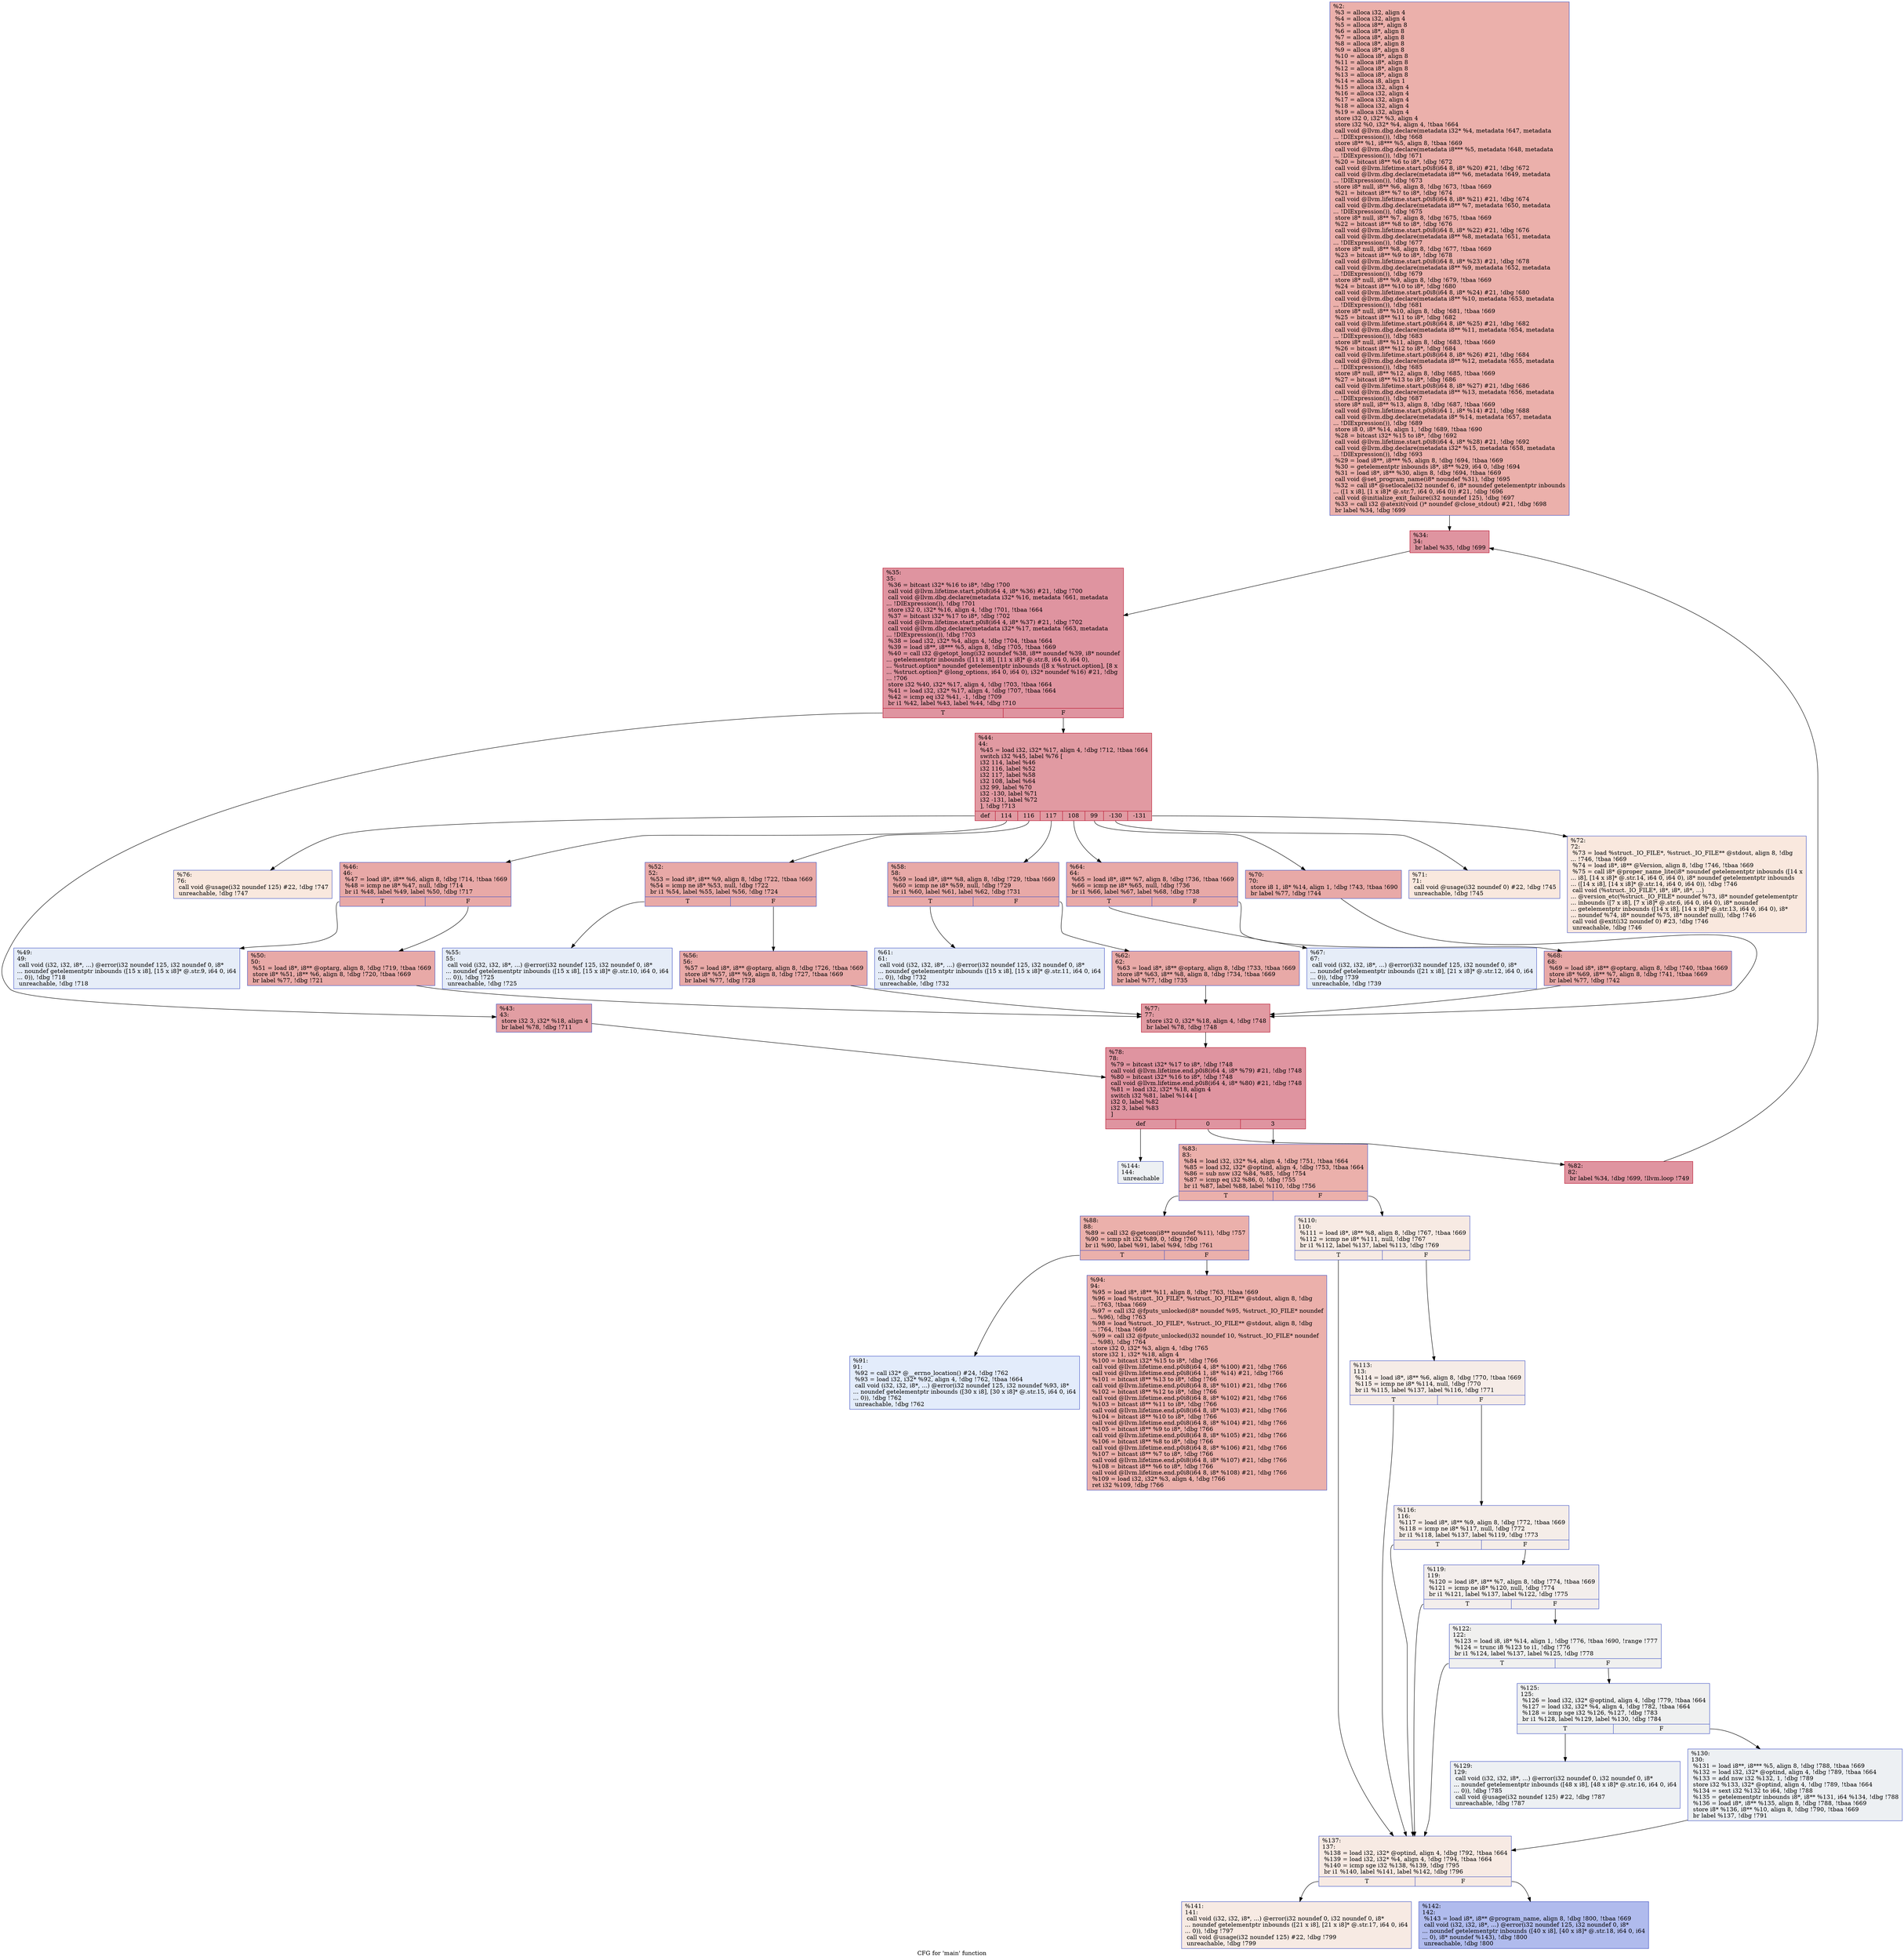 digraph "CFG for 'main' function" {
	label="CFG for 'main' function";

	Node0x189b930 [shape=record,color="#3d50c3ff", style=filled, fillcolor="#d24b4070",label="{%2:\l  %3 = alloca i32, align 4\l  %4 = alloca i32, align 4\l  %5 = alloca i8**, align 8\l  %6 = alloca i8*, align 8\l  %7 = alloca i8*, align 8\l  %8 = alloca i8*, align 8\l  %9 = alloca i8*, align 8\l  %10 = alloca i8*, align 8\l  %11 = alloca i8*, align 8\l  %12 = alloca i8*, align 8\l  %13 = alloca i8*, align 8\l  %14 = alloca i8, align 1\l  %15 = alloca i32, align 4\l  %16 = alloca i32, align 4\l  %17 = alloca i32, align 4\l  %18 = alloca i32, align 4\l  %19 = alloca i32, align 4\l  store i32 0, i32* %3, align 4\l  store i32 %0, i32* %4, align 4, !tbaa !664\l  call void @llvm.dbg.declare(metadata i32* %4, metadata !647, metadata\l... !DIExpression()), !dbg !668\l  store i8** %1, i8*** %5, align 8, !tbaa !669\l  call void @llvm.dbg.declare(metadata i8*** %5, metadata !648, metadata\l... !DIExpression()), !dbg !671\l  %20 = bitcast i8** %6 to i8*, !dbg !672\l  call void @llvm.lifetime.start.p0i8(i64 8, i8* %20) #21, !dbg !672\l  call void @llvm.dbg.declare(metadata i8** %6, metadata !649, metadata\l... !DIExpression()), !dbg !673\l  store i8* null, i8** %6, align 8, !dbg !673, !tbaa !669\l  %21 = bitcast i8** %7 to i8*, !dbg !674\l  call void @llvm.lifetime.start.p0i8(i64 8, i8* %21) #21, !dbg !674\l  call void @llvm.dbg.declare(metadata i8** %7, metadata !650, metadata\l... !DIExpression()), !dbg !675\l  store i8* null, i8** %7, align 8, !dbg !675, !tbaa !669\l  %22 = bitcast i8** %8 to i8*, !dbg !676\l  call void @llvm.lifetime.start.p0i8(i64 8, i8* %22) #21, !dbg !676\l  call void @llvm.dbg.declare(metadata i8** %8, metadata !651, metadata\l... !DIExpression()), !dbg !677\l  store i8* null, i8** %8, align 8, !dbg !677, !tbaa !669\l  %23 = bitcast i8** %9 to i8*, !dbg !678\l  call void @llvm.lifetime.start.p0i8(i64 8, i8* %23) #21, !dbg !678\l  call void @llvm.dbg.declare(metadata i8** %9, metadata !652, metadata\l... !DIExpression()), !dbg !679\l  store i8* null, i8** %9, align 8, !dbg !679, !tbaa !669\l  %24 = bitcast i8** %10 to i8*, !dbg !680\l  call void @llvm.lifetime.start.p0i8(i64 8, i8* %24) #21, !dbg !680\l  call void @llvm.dbg.declare(metadata i8** %10, metadata !653, metadata\l... !DIExpression()), !dbg !681\l  store i8* null, i8** %10, align 8, !dbg !681, !tbaa !669\l  %25 = bitcast i8** %11 to i8*, !dbg !682\l  call void @llvm.lifetime.start.p0i8(i64 8, i8* %25) #21, !dbg !682\l  call void @llvm.dbg.declare(metadata i8** %11, metadata !654, metadata\l... !DIExpression()), !dbg !683\l  store i8* null, i8** %11, align 8, !dbg !683, !tbaa !669\l  %26 = bitcast i8** %12 to i8*, !dbg !684\l  call void @llvm.lifetime.start.p0i8(i64 8, i8* %26) #21, !dbg !684\l  call void @llvm.dbg.declare(metadata i8** %12, metadata !655, metadata\l... !DIExpression()), !dbg !685\l  store i8* null, i8** %12, align 8, !dbg !685, !tbaa !669\l  %27 = bitcast i8** %13 to i8*, !dbg !686\l  call void @llvm.lifetime.start.p0i8(i64 8, i8* %27) #21, !dbg !686\l  call void @llvm.dbg.declare(metadata i8** %13, metadata !656, metadata\l... !DIExpression()), !dbg !687\l  store i8* null, i8** %13, align 8, !dbg !687, !tbaa !669\l  call void @llvm.lifetime.start.p0i8(i64 1, i8* %14) #21, !dbg !688\l  call void @llvm.dbg.declare(metadata i8* %14, metadata !657, metadata\l... !DIExpression()), !dbg !689\l  store i8 0, i8* %14, align 1, !dbg !689, !tbaa !690\l  %28 = bitcast i32* %15 to i8*, !dbg !692\l  call void @llvm.lifetime.start.p0i8(i64 4, i8* %28) #21, !dbg !692\l  call void @llvm.dbg.declare(metadata i32* %15, metadata !658, metadata\l... !DIExpression()), !dbg !693\l  %29 = load i8**, i8*** %5, align 8, !dbg !694, !tbaa !669\l  %30 = getelementptr inbounds i8*, i8** %29, i64 0, !dbg !694\l  %31 = load i8*, i8** %30, align 8, !dbg !694, !tbaa !669\l  call void @set_program_name(i8* noundef %31), !dbg !695\l  %32 = call i8* @setlocale(i32 noundef 6, i8* noundef getelementptr inbounds\l... ([1 x i8], [1 x i8]* @.str.7, i64 0, i64 0)) #21, !dbg !696\l  call void @initialize_exit_failure(i32 noundef 125), !dbg !697\l  %33 = call i32 @atexit(void ()* noundef @close_stdout) #21, !dbg !698\l  br label %34, !dbg !699\l}"];
	Node0x189b930 -> Node0x189bad0;
	Node0x189bad0 [shape=record,color="#b70d28ff", style=filled, fillcolor="#b70d2870",label="{%34:\l34:                                               \l  br label %35, !dbg !699\l}"];
	Node0x189bad0 -> Node0x189bb20;
	Node0x189bb20 [shape=record,color="#b70d28ff", style=filled, fillcolor="#b70d2870",label="{%35:\l35:                                               \l  %36 = bitcast i32* %16 to i8*, !dbg !700\l  call void @llvm.lifetime.start.p0i8(i64 4, i8* %36) #21, !dbg !700\l  call void @llvm.dbg.declare(metadata i32* %16, metadata !661, metadata\l... !DIExpression()), !dbg !701\l  store i32 0, i32* %16, align 4, !dbg !701, !tbaa !664\l  %37 = bitcast i32* %17 to i8*, !dbg !702\l  call void @llvm.lifetime.start.p0i8(i64 4, i8* %37) #21, !dbg !702\l  call void @llvm.dbg.declare(metadata i32* %17, metadata !663, metadata\l... !DIExpression()), !dbg !703\l  %38 = load i32, i32* %4, align 4, !dbg !704, !tbaa !664\l  %39 = load i8**, i8*** %5, align 8, !dbg !705, !tbaa !669\l  %40 = call i32 @getopt_long(i32 noundef %38, i8** noundef %39, i8* noundef\l... getelementptr inbounds ([11 x i8], [11 x i8]* @.str.8, i64 0, i64 0),\l... %struct.option* noundef getelementptr inbounds ([8 x %struct.option], [8 x\l... %struct.option]* @long_options, i64 0, i64 0), i32* noundef %16) #21, !dbg\l... !706\l  store i32 %40, i32* %17, align 4, !dbg !703, !tbaa !664\l  %41 = load i32, i32* %17, align 4, !dbg !707, !tbaa !664\l  %42 = icmp eq i32 %41, -1, !dbg !709\l  br i1 %42, label %43, label %44, !dbg !710\l|{<s0>T|<s1>F}}"];
	Node0x189bb20:s0 -> Node0x189bb70;
	Node0x189bb20:s1 -> Node0x189bbc0;
	Node0x189bb70 [shape=record,color="#3d50c3ff", style=filled, fillcolor="#be242e70",label="{%43:\l43:                                               \l  store i32 3, i32* %18, align 4\l  br label %78, !dbg !711\l}"];
	Node0x189bb70 -> Node0x189c160;
	Node0x189bbc0 [shape=record,color="#b70d28ff", style=filled, fillcolor="#bb1b2c70",label="{%44:\l44:                                               \l  %45 = load i32, i32* %17, align 4, !dbg !712, !tbaa !664\l  switch i32 %45, label %76 [\l    i32 114, label %46\l    i32 116, label %52\l    i32 117, label %58\l    i32 108, label %64\l    i32 99, label %70\l    i32 -130, label %71\l    i32 -131, label %72\l  ], !dbg !713\l|{<s0>def|<s1>114|<s2>116|<s3>117|<s4>108|<s5>99|<s6>-130|<s7>-131}}"];
	Node0x189bbc0:s0 -> Node0x189c0c0;
	Node0x189bbc0:s1 -> Node0x189bc10;
	Node0x189bbc0:s2 -> Node0x189bd00;
	Node0x189bbc0:s3 -> Node0x189bdf0;
	Node0x189bbc0:s4 -> Node0x189bee0;
	Node0x189bbc0:s5 -> Node0x189bfd0;
	Node0x189bbc0:s6 -> Node0x189c020;
	Node0x189bbc0:s7 -> Node0x189c070;
	Node0x189bc10 [shape=record,color="#3d50c3ff", style=filled, fillcolor="#ca3b3770",label="{%46:\l46:                                               \l  %47 = load i8*, i8** %6, align 8, !dbg !714, !tbaa !669\l  %48 = icmp ne i8* %47, null, !dbg !714\l  br i1 %48, label %49, label %50, !dbg !717\l|{<s0>T|<s1>F}}"];
	Node0x189bc10:s0 -> Node0x189bc60;
	Node0x189bc10:s1 -> Node0x189bcb0;
	Node0x189bc60 [shape=record,color="#3d50c3ff", style=filled, fillcolor="#c7d7f070",label="{%49:\l49:                                               \l  call void (i32, i32, i8*, ...) @error(i32 noundef 125, i32 noundef 0, i8*\l... noundef getelementptr inbounds ([15 x i8], [15 x i8]* @.str.9, i64 0, i64\l... 0)), !dbg !718\l  unreachable, !dbg !718\l}"];
	Node0x189bcb0 [shape=record,color="#3d50c3ff", style=filled, fillcolor="#ca3b3770",label="{%50:\l50:                                               \l  %51 = load i8*, i8** @optarg, align 8, !dbg !719, !tbaa !669\l  store i8* %51, i8** %6, align 8, !dbg !720, !tbaa !669\l  br label %77, !dbg !721\l}"];
	Node0x189bcb0 -> Node0x189c110;
	Node0x189bd00 [shape=record,color="#3d50c3ff", style=filled, fillcolor="#ca3b3770",label="{%52:\l52:                                               \l  %53 = load i8*, i8** %9, align 8, !dbg !722, !tbaa !669\l  %54 = icmp ne i8* %53, null, !dbg !722\l  br i1 %54, label %55, label %56, !dbg !724\l|{<s0>T|<s1>F}}"];
	Node0x189bd00:s0 -> Node0x189bd50;
	Node0x189bd00:s1 -> Node0x189bda0;
	Node0x189bd50 [shape=record,color="#3d50c3ff", style=filled, fillcolor="#c7d7f070",label="{%55:\l55:                                               \l  call void (i32, i32, i8*, ...) @error(i32 noundef 125, i32 noundef 0, i8*\l... noundef getelementptr inbounds ([15 x i8], [15 x i8]* @.str.10, i64 0, i64\l... 0)), !dbg !725\l  unreachable, !dbg !725\l}"];
	Node0x189bda0 [shape=record,color="#3d50c3ff", style=filled, fillcolor="#ca3b3770",label="{%56:\l56:                                               \l  %57 = load i8*, i8** @optarg, align 8, !dbg !726, !tbaa !669\l  store i8* %57, i8** %9, align 8, !dbg !727, !tbaa !669\l  br label %77, !dbg !728\l}"];
	Node0x189bda0 -> Node0x189c110;
	Node0x189bdf0 [shape=record,color="#3d50c3ff", style=filled, fillcolor="#ca3b3770",label="{%58:\l58:                                               \l  %59 = load i8*, i8** %8, align 8, !dbg !729, !tbaa !669\l  %60 = icmp ne i8* %59, null, !dbg !729\l  br i1 %60, label %61, label %62, !dbg !731\l|{<s0>T|<s1>F}}"];
	Node0x189bdf0:s0 -> Node0x189be40;
	Node0x189bdf0:s1 -> Node0x189be90;
	Node0x189be40 [shape=record,color="#3d50c3ff", style=filled, fillcolor="#c7d7f070",label="{%61:\l61:                                               \l  call void (i32, i32, i8*, ...) @error(i32 noundef 125, i32 noundef 0, i8*\l... noundef getelementptr inbounds ([15 x i8], [15 x i8]* @.str.11, i64 0, i64\l... 0)), !dbg !732\l  unreachable, !dbg !732\l}"];
	Node0x189be90 [shape=record,color="#3d50c3ff", style=filled, fillcolor="#ca3b3770",label="{%62:\l62:                                               \l  %63 = load i8*, i8** @optarg, align 8, !dbg !733, !tbaa !669\l  store i8* %63, i8** %8, align 8, !dbg !734, !tbaa !669\l  br label %77, !dbg !735\l}"];
	Node0x189be90 -> Node0x189c110;
	Node0x189bee0 [shape=record,color="#3d50c3ff", style=filled, fillcolor="#ca3b3770",label="{%64:\l64:                                               \l  %65 = load i8*, i8** %7, align 8, !dbg !736, !tbaa !669\l  %66 = icmp ne i8* %65, null, !dbg !736\l  br i1 %66, label %67, label %68, !dbg !738\l|{<s0>T|<s1>F}}"];
	Node0x189bee0:s0 -> Node0x189bf30;
	Node0x189bee0:s1 -> Node0x189bf80;
	Node0x189bf30 [shape=record,color="#3d50c3ff", style=filled, fillcolor="#c7d7f070",label="{%67:\l67:                                               \l  call void (i32, i32, i8*, ...) @error(i32 noundef 125, i32 noundef 0, i8*\l... noundef getelementptr inbounds ([21 x i8], [21 x i8]* @.str.12, i64 0, i64\l... 0)), !dbg !739\l  unreachable, !dbg !739\l}"];
	Node0x189bf80 [shape=record,color="#3d50c3ff", style=filled, fillcolor="#ca3b3770",label="{%68:\l68:                                               \l  %69 = load i8*, i8** @optarg, align 8, !dbg !740, !tbaa !669\l  store i8* %69, i8** %7, align 8, !dbg !741, !tbaa !669\l  br label %77, !dbg !742\l}"];
	Node0x189bf80 -> Node0x189c110;
	Node0x189bfd0 [shape=record,color="#3d50c3ff", style=filled, fillcolor="#ca3b3770",label="{%70:\l70:                                               \l  store i8 1, i8* %14, align 1, !dbg !743, !tbaa !690\l  br label %77, !dbg !744\l}"];
	Node0x189bfd0 -> Node0x189c110;
	Node0x189c020 [shape=record,color="#3d50c3ff", style=filled, fillcolor="#f2cab570",label="{%71:\l71:                                               \l  call void @usage(i32 noundef 0) #22, !dbg !745\l  unreachable, !dbg !745\l}"];
	Node0x189c070 [shape=record,color="#3d50c3ff", style=filled, fillcolor="#f2cab570",label="{%72:\l72:                                               \l  %73 = load %struct._IO_FILE*, %struct._IO_FILE** @stdout, align 8, !dbg\l... !746, !tbaa !669\l  %74 = load i8*, i8** @Version, align 8, !dbg !746, !tbaa !669\l  %75 = call i8* @proper_name_lite(i8* noundef getelementptr inbounds ([14 x\l... i8], [14 x i8]* @.str.14, i64 0, i64 0), i8* noundef getelementptr inbounds\l... ([14 x i8], [14 x i8]* @.str.14, i64 0, i64 0)), !dbg !746\l  call void (%struct._IO_FILE*, i8*, i8*, i8*, ...)\l... @version_etc(%struct._IO_FILE* noundef %73, i8* noundef getelementptr\l... inbounds ([7 x i8], [7 x i8]* @.str.6, i64 0, i64 0), i8* noundef\l... getelementptr inbounds ([14 x i8], [14 x i8]* @.str.13, i64 0, i64 0), i8*\l... noundef %74, i8* noundef %75, i8* noundef null), !dbg !746\l  call void @exit(i32 noundef 0) #23, !dbg !746\l  unreachable, !dbg !746\l}"];
	Node0x189c0c0 [shape=record,color="#3d50c3ff", style=filled, fillcolor="#f2cab570",label="{%76:\l76:                                               \l  call void @usage(i32 noundef 125) #22, !dbg !747\l  unreachable, !dbg !747\l}"];
	Node0x189c110 [shape=record,color="#b70d28ff", style=filled, fillcolor="#bb1b2c70",label="{%77:\l77:                                               \l  store i32 0, i32* %18, align 4, !dbg !748\l  br label %78, !dbg !748\l}"];
	Node0x189c110 -> Node0x189c160;
	Node0x189c160 [shape=record,color="#b70d28ff", style=filled, fillcolor="#b70d2870",label="{%78:\l78:                                               \l  %79 = bitcast i32* %17 to i8*, !dbg !748\l  call void @llvm.lifetime.end.p0i8(i64 4, i8* %79) #21, !dbg !748\l  %80 = bitcast i32* %16 to i8*, !dbg !748\l  call void @llvm.lifetime.end.p0i8(i64 4, i8* %80) #21, !dbg !748\l  %81 = load i32, i32* %18, align 4\l  switch i32 %81, label %144 [\l    i32 0, label %82\l    i32 3, label %83\l  ]\l|{<s0>def|<s1>0|<s2>3}}"];
	Node0x189c160:s0 -> Node0x189c6b0;
	Node0x189c160:s1 -> Node0x189c1b0;
	Node0x189c160:s2 -> Node0x189c200;
	Node0x189c1b0 [shape=record,color="#b70d28ff", style=filled, fillcolor="#b70d2870",label="{%82:\l82:                                               \l  br label %34, !dbg !699, !llvm.loop !749\l}"];
	Node0x189c1b0 -> Node0x189bad0;
	Node0x189c200 [shape=record,color="#3d50c3ff", style=filled, fillcolor="#d24b4070",label="{%83:\l83:                                               \l  %84 = load i32, i32* %4, align 4, !dbg !751, !tbaa !664\l  %85 = load i32, i32* @optind, align 4, !dbg !753, !tbaa !664\l  %86 = sub nsw i32 %84, %85, !dbg !754\l  %87 = icmp eq i32 %86, 0, !dbg !755\l  br i1 %87, label %88, label %110, !dbg !756\l|{<s0>T|<s1>F}}"];
	Node0x189c200:s0 -> Node0x189c250;
	Node0x189c200:s1 -> Node0x189c340;
	Node0x189c250 [shape=record,color="#3d50c3ff", style=filled, fillcolor="#d24b4070",label="{%88:\l88:                                               \l  %89 = call i32 @getcon(i8** noundef %11), !dbg !757\l  %90 = icmp slt i32 %89, 0, !dbg !760\l  br i1 %90, label %91, label %94, !dbg !761\l|{<s0>T|<s1>F}}"];
	Node0x189c250:s0 -> Node0x189c2a0;
	Node0x189c250:s1 -> Node0x189c2f0;
	Node0x189c2a0 [shape=record,color="#3d50c3ff", style=filled, fillcolor="#bfd3f670",label="{%91:\l91:                                               \l  %92 = call i32* @__errno_location() #24, !dbg !762\l  %93 = load i32, i32* %92, align 4, !dbg !762, !tbaa !664\l  call void (i32, i32, i8*, ...) @error(i32 noundef 125, i32 noundef %93, i8*\l... noundef getelementptr inbounds ([30 x i8], [30 x i8]* @.str.15, i64 0, i64\l... 0)), !dbg !762\l  unreachable, !dbg !762\l}"];
	Node0x189c2f0 [shape=record,color="#3d50c3ff", style=filled, fillcolor="#d24b4070",label="{%94:\l94:                                               \l  %95 = load i8*, i8** %11, align 8, !dbg !763, !tbaa !669\l  %96 = load %struct._IO_FILE*, %struct._IO_FILE** @stdout, align 8, !dbg\l... !763, !tbaa !669\l  %97 = call i32 @fputs_unlocked(i8* noundef %95, %struct._IO_FILE* noundef\l... %96), !dbg !763\l  %98 = load %struct._IO_FILE*, %struct._IO_FILE** @stdout, align 8, !dbg\l... !764, !tbaa !669\l  %99 = call i32 @fputc_unlocked(i32 noundef 10, %struct._IO_FILE* noundef\l... %98), !dbg !764\l  store i32 0, i32* %3, align 4, !dbg !765\l  store i32 1, i32* %18, align 4\l  %100 = bitcast i32* %15 to i8*, !dbg !766\l  call void @llvm.lifetime.end.p0i8(i64 4, i8* %100) #21, !dbg !766\l  call void @llvm.lifetime.end.p0i8(i64 1, i8* %14) #21, !dbg !766\l  %101 = bitcast i8** %13 to i8*, !dbg !766\l  call void @llvm.lifetime.end.p0i8(i64 8, i8* %101) #21, !dbg !766\l  %102 = bitcast i8** %12 to i8*, !dbg !766\l  call void @llvm.lifetime.end.p0i8(i64 8, i8* %102) #21, !dbg !766\l  %103 = bitcast i8** %11 to i8*, !dbg !766\l  call void @llvm.lifetime.end.p0i8(i64 8, i8* %103) #21, !dbg !766\l  %104 = bitcast i8** %10 to i8*, !dbg !766\l  call void @llvm.lifetime.end.p0i8(i64 8, i8* %104) #21, !dbg !766\l  %105 = bitcast i8** %9 to i8*, !dbg !766\l  call void @llvm.lifetime.end.p0i8(i64 8, i8* %105) #21, !dbg !766\l  %106 = bitcast i8** %8 to i8*, !dbg !766\l  call void @llvm.lifetime.end.p0i8(i64 8, i8* %106) #21, !dbg !766\l  %107 = bitcast i8** %7 to i8*, !dbg !766\l  call void @llvm.lifetime.end.p0i8(i64 8, i8* %107) #21, !dbg !766\l  %108 = bitcast i8** %6 to i8*, !dbg !766\l  call void @llvm.lifetime.end.p0i8(i64 8, i8* %108) #21, !dbg !766\l  %109 = load i32, i32* %3, align 4, !dbg !766\l  ret i32 %109, !dbg !766\l}"];
	Node0x189c340 [shape=record,color="#3d50c3ff", style=filled, fillcolor="#eed0c070",label="{%110:\l110:                                              \l  %111 = load i8*, i8** %8, align 8, !dbg !767, !tbaa !669\l  %112 = icmp ne i8* %111, null, !dbg !767\l  br i1 %112, label %137, label %113, !dbg !769\l|{<s0>T|<s1>F}}"];
	Node0x189c340:s0 -> Node0x189c5c0;
	Node0x189c340:s1 -> Node0x189c390;
	Node0x189c390 [shape=record,color="#3d50c3ff", style=filled, fillcolor="#ead5c970",label="{%113:\l113:                                              \l  %114 = load i8*, i8** %6, align 8, !dbg !770, !tbaa !669\l  %115 = icmp ne i8* %114, null, !dbg !770\l  br i1 %115, label %137, label %116, !dbg !771\l|{<s0>T|<s1>F}}"];
	Node0x189c390:s0 -> Node0x189c5c0;
	Node0x189c390:s1 -> Node0x189c3e0;
	Node0x189c3e0 [shape=record,color="#3d50c3ff", style=filled, fillcolor="#e8d6cc70",label="{%116:\l116:                                              \l  %117 = load i8*, i8** %9, align 8, !dbg !772, !tbaa !669\l  %118 = icmp ne i8* %117, null, !dbg !772\l  br i1 %118, label %137, label %119, !dbg !773\l|{<s0>T|<s1>F}}"];
	Node0x189c3e0:s0 -> Node0x189c5c0;
	Node0x189c3e0:s1 -> Node0x189c430;
	Node0x189c430 [shape=record,color="#3d50c3ff", style=filled, fillcolor="#e3d9d370",label="{%119:\l119:                                              \l  %120 = load i8*, i8** %7, align 8, !dbg !774, !tbaa !669\l  %121 = icmp ne i8* %120, null, !dbg !774\l  br i1 %121, label %137, label %122, !dbg !775\l|{<s0>T|<s1>F}}"];
	Node0x189c430:s0 -> Node0x189c5c0;
	Node0x189c430:s1 -> Node0x189c480;
	Node0x189c480 [shape=record,color="#3d50c3ff", style=filled, fillcolor="#dedcdb70",label="{%122:\l122:                                              \l  %123 = load i8, i8* %14, align 1, !dbg !776, !tbaa !690, !range !777\l  %124 = trunc i8 %123 to i1, !dbg !776\l  br i1 %124, label %137, label %125, !dbg !778\l|{<s0>T|<s1>F}}"];
	Node0x189c480:s0 -> Node0x189c5c0;
	Node0x189c480:s1 -> Node0x189c4d0;
	Node0x189c4d0 [shape=record,color="#3d50c3ff", style=filled, fillcolor="#dbdcde70",label="{%125:\l125:                                              \l  %126 = load i32, i32* @optind, align 4, !dbg !779, !tbaa !664\l  %127 = load i32, i32* %4, align 4, !dbg !782, !tbaa !664\l  %128 = icmp sge i32 %126, %127, !dbg !783\l  br i1 %128, label %129, label %130, !dbg !784\l|{<s0>T|<s1>F}}"];
	Node0x189c4d0:s0 -> Node0x189c520;
	Node0x189c4d0:s1 -> Node0x189c570;
	Node0x189c520 [shape=record,color="#3d50c3ff", style=filled, fillcolor="#d6dce470",label="{%129:\l129:                                              \l  call void (i32, i32, i8*, ...) @error(i32 noundef 0, i32 noundef 0, i8*\l... noundef getelementptr inbounds ([48 x i8], [48 x i8]* @.str.16, i64 0, i64\l... 0)), !dbg !785\l  call void @usage(i32 noundef 125) #22, !dbg !787\l  unreachable, !dbg !787\l}"];
	Node0x189c570 [shape=record,color="#3d50c3ff", style=filled, fillcolor="#d6dce470",label="{%130:\l130:                                              \l  %131 = load i8**, i8*** %5, align 8, !dbg !788, !tbaa !669\l  %132 = load i32, i32* @optind, align 4, !dbg !789, !tbaa !664\l  %133 = add nsw i32 %132, 1, !dbg !789\l  store i32 %133, i32* @optind, align 4, !dbg !789, !tbaa !664\l  %134 = sext i32 %132 to i64, !dbg !788\l  %135 = getelementptr inbounds i8*, i8** %131, i64 %134, !dbg !788\l  %136 = load i8*, i8** %135, align 8, !dbg !788, !tbaa !669\l  store i8* %136, i8** %10, align 8, !dbg !790, !tbaa !669\l  br label %137, !dbg !791\l}"];
	Node0x189c570 -> Node0x189c5c0;
	Node0x189c5c0 [shape=record,color="#3d50c3ff", style=filled, fillcolor="#eed0c070",label="{%137:\l137:                                              \l  %138 = load i32, i32* @optind, align 4, !dbg !792, !tbaa !664\l  %139 = load i32, i32* %4, align 4, !dbg !794, !tbaa !664\l  %140 = icmp sge i32 %138, %139, !dbg !795\l  br i1 %140, label %141, label %142, !dbg !796\l|{<s0>T|<s1>F}}"];
	Node0x189c5c0:s0 -> Node0x189c610;
	Node0x189c5c0:s1 -> Node0x189c660;
	Node0x189c610 [shape=record,color="#3d50c3ff", style=filled, fillcolor="#eed0c070",label="{%141:\l141:                                              \l  call void (i32, i32, i8*, ...) @error(i32 noundef 0, i32 noundef 0, i8*\l... noundef getelementptr inbounds ([21 x i8], [21 x i8]* @.str.17, i64 0, i64\l... 0)), !dbg !797\l  call void @usage(i32 noundef 125) #22, !dbg !799\l  unreachable, !dbg !799\l}"];
	Node0x189c660 [shape=record,color="#3d50c3ff", style=filled, fillcolor="#4c66d670",label="{%142:\l142:                                              \l  %143 = load i8*, i8** @program_name, align 8, !dbg !800, !tbaa !669\l  call void (i32, i32, i8*, ...) @error(i32 noundef 125, i32 noundef 0, i8*\l... noundef getelementptr inbounds ([40 x i8], [40 x i8]* @.str.18, i64 0, i64\l... 0), i8* noundef %143), !dbg !800\l  unreachable, !dbg !800\l}"];
	Node0x189c6b0 [shape=record,color="#3d50c3ff", style=filled, fillcolor="#d6dce470",label="{%144:\l144:                                              \l  unreachable\l}"];
}

